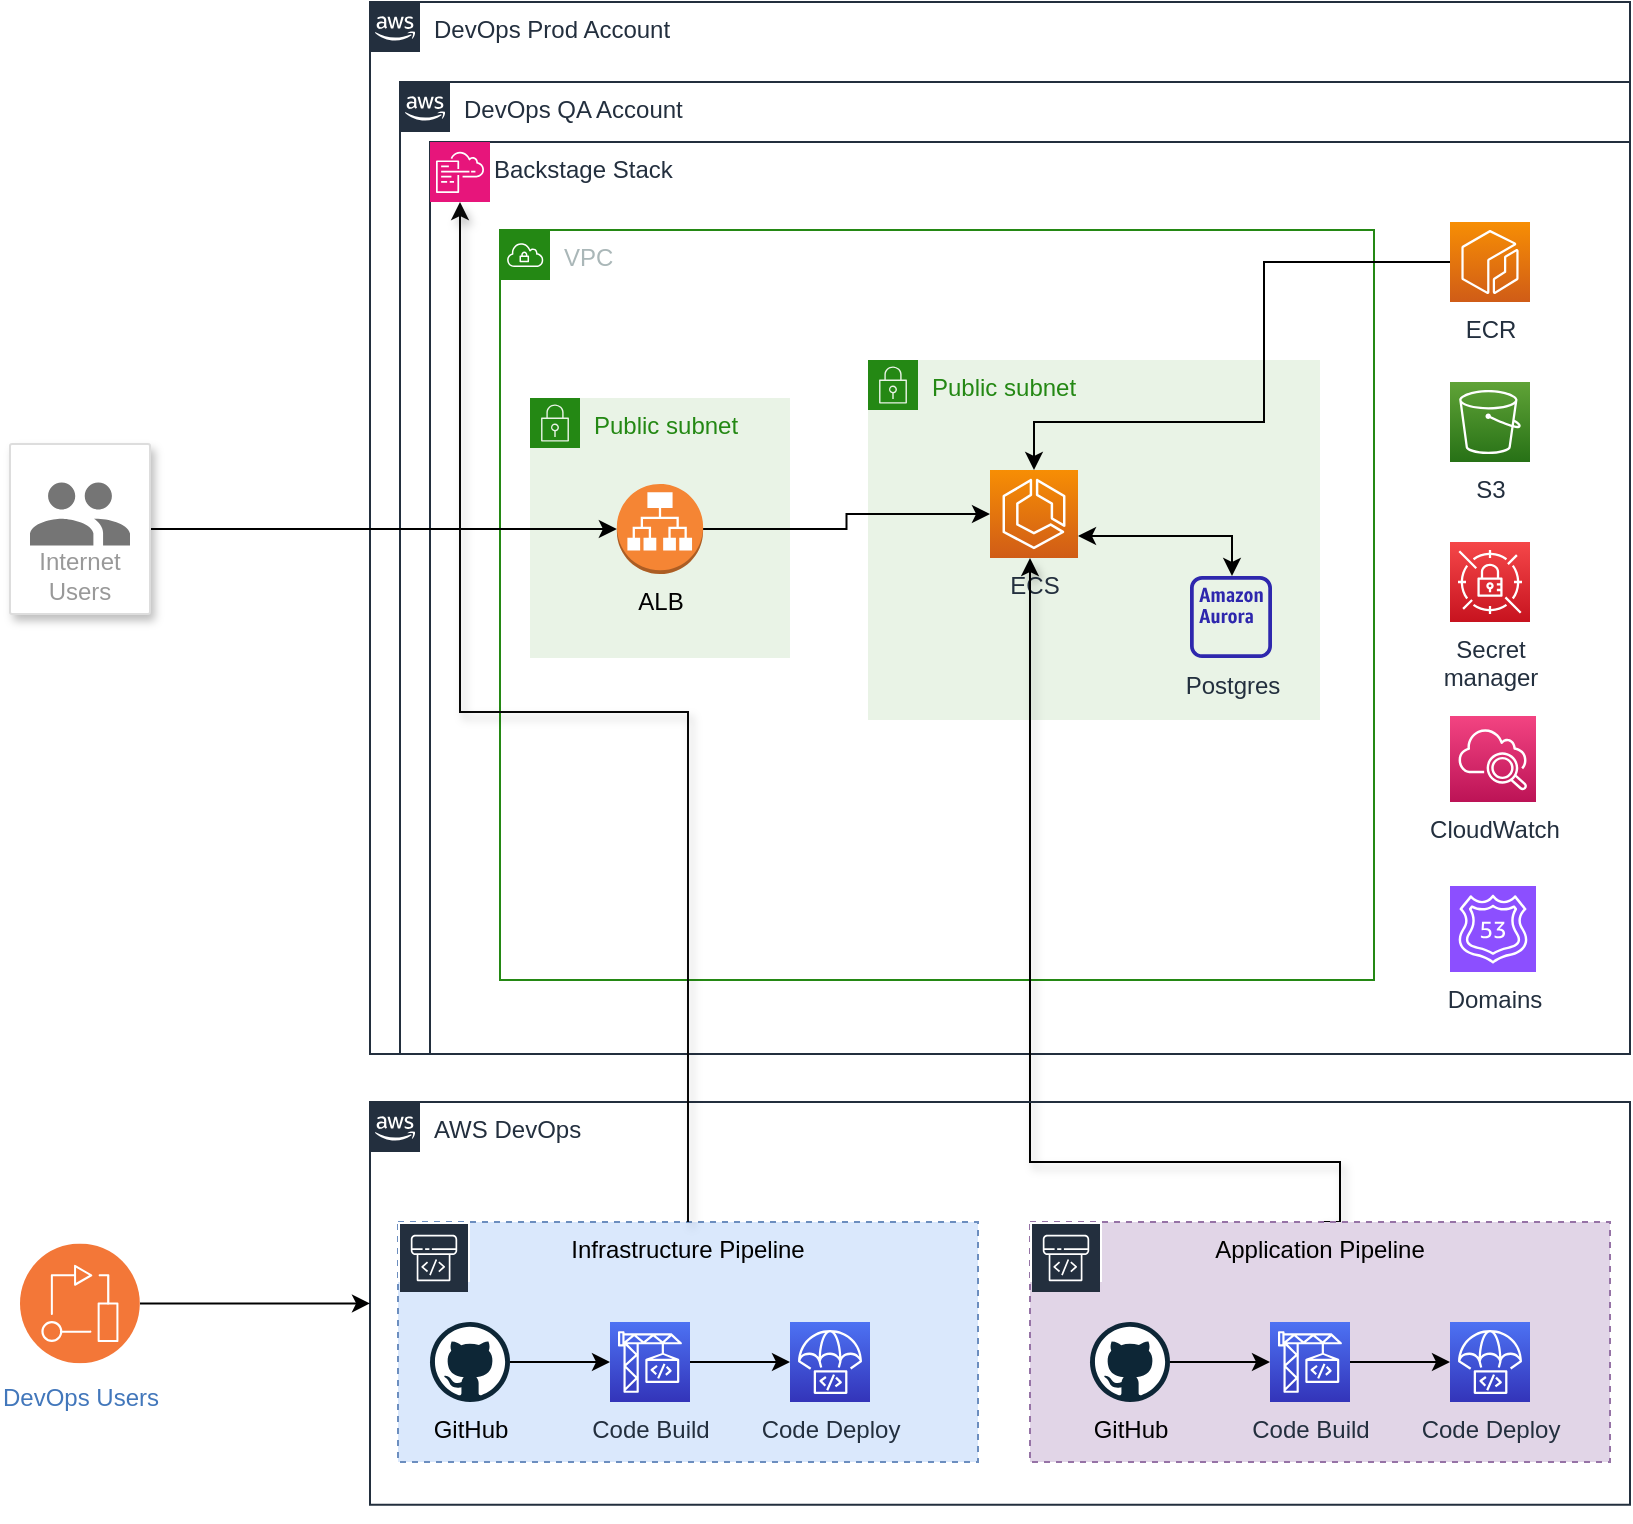 <mxfile version="22.1.2" type="device">
  <diagram id="LKoKGMHOPzpljXQyV007" name="Page-1">
    <mxGraphModel dx="1731" dy="686" grid="1" gridSize="10" guides="1" tooltips="1" connect="1" arrows="1" fold="1" page="1" pageScale="1" pageWidth="1169" pageHeight="827" math="0" shadow="0">
      <root>
        <mxCell id="0" />
        <mxCell id="1" parent="0" />
        <mxCell id="KK83weV3QhbgrxJbylBw-4" value="DevOps Prod Account" style="points=[[0,0],[0.25,0],[0.5,0],[0.75,0],[1,0],[1,0.25],[1,0.5],[1,0.75],[1,1],[0.75,1],[0.5,1],[0.25,1],[0,1],[0,0.75],[0,0.5],[0,0.25]];outlineConnect=0;gradientColor=none;html=1;whiteSpace=wrap;fontSize=12;fontStyle=0;container=1;pointerEvents=0;collapsible=0;recursiveResize=0;shape=mxgraph.aws4.group;grIcon=mxgraph.aws4.group_aws_cloud_alt;strokeColor=#232F3E;fillColor=none;verticalAlign=top;align=left;spacingLeft=30;fontColor=#232F3E;dashed=0;" parent="1" vertex="1">
          <mxGeometry x="270" y="90" width="630" height="526" as="geometry" />
        </mxCell>
        <mxCell id="KK83weV3QhbgrxJbylBw-6" value="DevOps QA Account" style="points=[[0,0],[0.25,0],[0.5,0],[0.75,0],[1,0],[1,0.25],[1,0.5],[1,0.75],[1,1],[0.75,1],[0.5,1],[0.25,1],[0,1],[0,0.75],[0,0.5],[0,0.25]];outlineConnect=0;gradientColor=none;html=1;whiteSpace=wrap;fontSize=12;fontStyle=0;container=1;pointerEvents=0;collapsible=0;recursiveResize=0;shape=mxgraph.aws4.group;grIcon=mxgraph.aws4.group_aws_cloud_alt;strokeColor=#232F3E;fillColor=none;verticalAlign=top;align=left;spacingLeft=30;fontColor=#232F3E;dashed=0;" parent="KK83weV3QhbgrxJbylBw-4" vertex="1">
          <mxGeometry x="15" y="40" width="615" height="486" as="geometry" />
        </mxCell>
        <mxCell id="KK83weV3QhbgrxJbylBw-8" value="Backstage Stack" style="points=[[0,0],[0.25,0],[0.5,0],[0.75,0],[1,0],[1,0.25],[1,0.5],[1,0.75],[1,1],[0.75,1],[0.5,1],[0.25,1],[0,1],[0,0.75],[0,0.5],[0,0.25]];outlineConnect=0;gradientColor=none;html=1;whiteSpace=wrap;fontSize=12;fontStyle=0;container=0;pointerEvents=0;collapsible=0;recursiveResize=0;shape=mxgraph.aws4.group;grIcon=mxgraph.aws4.group_aws_cloud_alt;strokeColor=#232F3E;fillColor=none;verticalAlign=top;align=left;spacingLeft=30;fontColor=#232F3E;dashed=0;" parent="KK83weV3QhbgrxJbylBw-6" vertex="1">
          <mxGeometry x="15" y="30" width="600" height="456" as="geometry" />
        </mxCell>
        <mxCell id="KK83weV3QhbgrxJbylBw-16" value="VPC" style="points=[[0,0],[0.25,0],[0.5,0],[0.75,0],[1,0],[1,0.25],[1,0.5],[1,0.75],[1,1],[0.75,1],[0.5,1],[0.25,1],[0,1],[0,0.75],[0,0.5],[0,0.25]];outlineConnect=0;gradientColor=none;html=1;whiteSpace=wrap;fontSize=12;fontStyle=0;container=1;pointerEvents=0;collapsible=0;recursiveResize=0;shape=mxgraph.aws4.group;grIcon=mxgraph.aws4.group_vpc;strokeColor=#248814;fillColor=none;verticalAlign=top;align=left;spacingLeft=30;fontColor=#AAB7B8;dashed=0;" parent="KK83weV3QhbgrxJbylBw-6" vertex="1">
          <mxGeometry x="50" y="74" width="437" height="375" as="geometry" />
        </mxCell>
        <mxCell id="XNq8hwLV-amDG53qHbzE-2" value="Public subnet" style="points=[[0,0],[0.25,0],[0.5,0],[0.75,0],[1,0],[1,0.25],[1,0.5],[1,0.75],[1,1],[0.75,1],[0.5,1],[0.25,1],[0,1],[0,0.75],[0,0.5],[0,0.25]];outlineConnect=0;gradientColor=none;html=1;whiteSpace=wrap;fontSize=12;fontStyle=0;container=1;pointerEvents=0;collapsible=0;recursiveResize=0;shape=mxgraph.aws4.group;grIcon=mxgraph.aws4.group_security_group;grStroke=0;strokeColor=#248814;fillColor=#E9F3E6;verticalAlign=top;align=left;spacingLeft=30;fontColor=#248814;dashed=0;" parent="KK83weV3QhbgrxJbylBw-16" vertex="1">
          <mxGeometry x="184" y="65" width="226" height="180" as="geometry" />
        </mxCell>
        <mxCell id="KK83weV3QhbgrxJbylBw-14" value="ECS" style="sketch=0;points=[[0,0,0],[0.25,0,0],[0.5,0,0],[0.75,0,0],[1,0,0],[0,1,0],[0.25,1,0],[0.5,1,0],[0.75,1,0],[1,1,0],[0,0.25,0],[0,0.5,0],[0,0.75,0],[1,0.25,0],[1,0.5,0],[1,0.75,0]];outlineConnect=0;fontColor=#232F3E;gradientColor=#F78E04;gradientDirection=north;fillColor=#D05C17;strokeColor=#ffffff;dashed=0;verticalLabelPosition=bottom;verticalAlign=top;align=center;html=1;fontSize=12;fontStyle=0;aspect=fixed;shape=mxgraph.aws4.resourceIcon;resIcon=mxgraph.aws4.ecs;" parent="XNq8hwLV-amDG53qHbzE-2" vertex="1">
          <mxGeometry x="61" y="55" width="44" height="44" as="geometry" />
        </mxCell>
        <mxCell id="KK83weV3QhbgrxJbylBw-15" value="Postgres" style="sketch=0;outlineConnect=0;fontColor=#232F3E;gradientColor=none;fillColor=#2E27AD;strokeColor=none;dashed=0;verticalLabelPosition=bottom;verticalAlign=top;align=center;html=1;fontSize=12;fontStyle=0;aspect=fixed;pointerEvents=1;shape=mxgraph.aws4.aurora_instance_alt;" parent="XNq8hwLV-amDG53qHbzE-2" vertex="1">
          <mxGeometry x="161" y="108" width="41" height="41" as="geometry" />
        </mxCell>
        <mxCell id="KK83weV3QhbgrxJbylBw-25" style="edgeStyle=orthogonalEdgeStyle;rounded=0;orthogonalLoop=1;jettySize=auto;html=1;exitX=1;exitY=0.75;exitDx=0;exitDy=0;exitPerimeter=0;startArrow=classic;startFill=1;" parent="XNq8hwLV-amDG53qHbzE-2" source="KK83weV3QhbgrxJbylBw-14" target="KK83weV3QhbgrxJbylBw-15" edge="1">
          <mxGeometry relative="1" as="geometry">
            <Array as="points">
              <mxPoint x="182" y="88" />
            </Array>
          </mxGeometry>
        </mxCell>
        <mxCell id="KK83weV3QhbgrxJbylBw-17" value="Public subnet" style="points=[[0,0],[0.25,0],[0.5,0],[0.75,0],[1,0],[1,0.25],[1,0.5],[1,0.75],[1,1],[0.75,1],[0.5,1],[0.25,1],[0,1],[0,0.75],[0,0.5],[0,0.25]];outlineConnect=0;gradientColor=none;html=1;whiteSpace=wrap;fontSize=12;fontStyle=0;container=1;pointerEvents=0;collapsible=0;recursiveResize=0;shape=mxgraph.aws4.group;grIcon=mxgraph.aws4.group_security_group;grStroke=0;strokeColor=#248814;fillColor=#E9F3E6;verticalAlign=top;align=left;spacingLeft=30;fontColor=#248814;dashed=0;" parent="KK83weV3QhbgrxJbylBw-16" vertex="1">
          <mxGeometry x="15" y="84" width="130" height="130" as="geometry" />
        </mxCell>
        <mxCell id="KK83weV3QhbgrxJbylBw-18" value="ALB" style="outlineConnect=0;dashed=0;verticalLabelPosition=bottom;verticalAlign=top;align=center;html=1;shape=mxgraph.aws3.application_load_balancer;fillColor=#F58534;gradientColor=none;" parent="KK83weV3QhbgrxJbylBw-17" vertex="1">
          <mxGeometry x="43.43" y="43" width="43.13" height="45" as="geometry" />
        </mxCell>
        <mxCell id="KK83weV3QhbgrxJbylBw-23" style="edgeStyle=orthogonalEdgeStyle;rounded=0;orthogonalLoop=1;jettySize=auto;html=1;" parent="KK83weV3QhbgrxJbylBw-16" source="KK83weV3QhbgrxJbylBw-18" target="KK83weV3QhbgrxJbylBw-14" edge="1">
          <mxGeometry relative="1" as="geometry">
            <mxPoint x="101.56" y="140.25" as="sourcePoint" />
            <mxPoint x="245" y="143.75" as="targetPoint" />
            <Array as="points" />
          </mxGeometry>
        </mxCell>
        <mxCell id="KK83weV3QhbgrxJbylBw-31" style="edgeStyle=orthogonalEdgeStyle;rounded=0;orthogonalLoop=1;jettySize=auto;html=1;exitX=0;exitY=0.5;exitDx=0;exitDy=0;exitPerimeter=0;startArrow=none;startFill=0;" parent="KK83weV3QhbgrxJbylBw-6" source="KK83weV3QhbgrxJbylBw-27" target="KK83weV3QhbgrxJbylBw-14" edge="1">
          <mxGeometry relative="1" as="geometry">
            <mxPoint x="315" y="190" as="targetPoint" />
            <Array as="points">
              <mxPoint x="432" y="90" />
              <mxPoint x="432" y="170" />
              <mxPoint x="317" y="170" />
            </Array>
          </mxGeometry>
        </mxCell>
        <mxCell id="KK83weV3QhbgrxJbylBw-27" value="ECR" style="sketch=0;points=[[0,0,0],[0.25,0,0],[0.5,0,0],[0.75,0,0],[1,0,0],[0,1,0],[0.25,1,0],[0.5,1,0],[0.75,1,0],[1,1,0],[0,0.25,0],[0,0.5,0],[0,0.75,0],[1,0.25,0],[1,0.5,0],[1,0.75,0]];outlineConnect=0;fontColor=#232F3E;gradientColor=#F78E04;gradientDirection=north;fillColor=#D05C17;strokeColor=#ffffff;dashed=0;verticalLabelPosition=bottom;verticalAlign=top;align=center;html=1;fontSize=12;fontStyle=0;aspect=fixed;shape=mxgraph.aws4.resourceIcon;resIcon=mxgraph.aws4.ecr;" parent="KK83weV3QhbgrxJbylBw-6" vertex="1">
          <mxGeometry x="525" y="70" width="40" height="40" as="geometry" />
        </mxCell>
        <mxCell id="KK83weV3QhbgrxJbylBw-28" value="S3" style="sketch=0;points=[[0,0,0],[0.25,0,0],[0.5,0,0],[0.75,0,0],[1,0,0],[0,1,0],[0.25,1,0],[0.5,1,0],[0.75,1,0],[1,1,0],[0,0.25,0],[0,0.5,0],[0,0.75,0],[1,0.25,0],[1,0.5,0],[1,0.75,0]];outlineConnect=0;fontColor=#232F3E;gradientColor=#60A337;gradientDirection=north;fillColor=#277116;strokeColor=#ffffff;dashed=0;verticalLabelPosition=bottom;verticalAlign=top;align=center;html=1;fontSize=12;fontStyle=0;aspect=fixed;shape=mxgraph.aws4.resourceIcon;resIcon=mxgraph.aws4.s3;" parent="KK83weV3QhbgrxJbylBw-6" vertex="1">
          <mxGeometry x="525" y="150" width="40" height="40" as="geometry" />
        </mxCell>
        <mxCell id="KK83weV3QhbgrxJbylBw-29" value="Secret &lt;br&gt;manager" style="sketch=0;points=[[0,0,0],[0.25,0,0],[0.5,0,0],[0.75,0,0],[1,0,0],[0,1,0],[0.25,1,0],[0.5,1,0],[0.75,1,0],[1,1,0],[0,0.25,0],[0,0.5,0],[0,0.75,0],[1,0.25,0],[1,0.5,0],[1,0.75,0]];outlineConnect=0;fontColor=#232F3E;gradientColor=#F54749;gradientDirection=north;fillColor=#C7131F;strokeColor=#ffffff;dashed=0;verticalLabelPosition=bottom;verticalAlign=top;align=center;html=1;fontSize=12;fontStyle=0;aspect=fixed;shape=mxgraph.aws4.resourceIcon;resIcon=mxgraph.aws4.secrets_manager;" parent="KK83weV3QhbgrxJbylBw-6" vertex="1">
          <mxGeometry x="525" y="230" width="40" height="40" as="geometry" />
        </mxCell>
        <mxCell id="KK83weV3QhbgrxJbylBw-30" value="CloudWatch" style="sketch=0;points=[[0,0,0],[0.25,0,0],[0.5,0,0],[0.75,0,0],[1,0,0],[0,1,0],[0.25,1,0],[0.5,1,0],[0.75,1,0],[1,1,0],[0,0.25,0],[0,0.5,0],[0,0.75,0],[1,0.25,0],[1,0.5,0],[1,0.75,0]];points=[[0,0,0],[0.25,0,0],[0.5,0,0],[0.75,0,0],[1,0,0],[0,1,0],[0.25,1,0],[0.5,1,0],[0.75,1,0],[1,1,0],[0,0.25,0],[0,0.5,0],[0,0.75,0],[1,0.25,0],[1,0.5,0],[1,0.75,0]];outlineConnect=0;fontColor=#232F3E;gradientColor=#F34482;gradientDirection=north;fillColor=#BC1356;strokeColor=#ffffff;dashed=0;verticalLabelPosition=bottom;verticalAlign=top;align=center;html=1;fontSize=12;fontStyle=0;aspect=fixed;shape=mxgraph.aws4.resourceIcon;resIcon=mxgraph.aws4.cloudwatch_2;" parent="KK83weV3QhbgrxJbylBw-6" vertex="1">
          <mxGeometry x="525" y="317" width="43" height="43" as="geometry" />
        </mxCell>
        <mxCell id="XNq8hwLV-amDG53qHbzE-5" value="Domains" style="sketch=0;points=[[0,0,0],[0.25,0,0],[0.5,0,0],[0.75,0,0],[1,0,0],[0,1,0],[0.25,1,0],[0.5,1,0],[0.75,1,0],[1,1,0],[0,0.25,0],[0,0.5,0],[0,0.75,0],[1,0.25,0],[1,0.5,0],[1,0.75,0]];outlineConnect=0;fontColor=#232F3E;fillColor=#8C4FFF;strokeColor=#ffffff;dashed=0;verticalLabelPosition=bottom;verticalAlign=top;align=center;html=1;fontSize=12;fontStyle=0;aspect=fixed;shape=mxgraph.aws4.resourceIcon;resIcon=mxgraph.aws4.route_53;" parent="KK83weV3QhbgrxJbylBw-6" vertex="1">
          <mxGeometry x="525" y="402" width="43" height="43" as="geometry" />
        </mxCell>
        <mxCell id="XNq8hwLV-amDG53qHbzE-13" value="" style="sketch=0;points=[[0,0,0],[0.25,0,0],[0.5,0,0],[0.75,0,0],[1,0,0],[0,1,0],[0.25,1,0],[0.5,1,0],[0.75,1,0],[1,1,0],[0,0.25,0],[0,0.5,0],[0,0.75,0],[1,0.25,0],[1,0.5,0],[1,0.75,0]];points=[[0,0,0],[0.25,0,0],[0.5,0,0],[0.75,0,0],[1,0,0],[0,1,0],[0.25,1,0],[0.5,1,0],[0.75,1,0],[1,1,0],[0,0.25,0],[0,0.5,0],[0,0.75,0],[1,0.25,0],[1,0.5,0],[1,0.75,0]];outlineConnect=0;fontColor=#232F3E;fillColor=#E7157B;strokeColor=#ffffff;dashed=0;verticalLabelPosition=bottom;verticalAlign=top;align=center;html=1;fontSize=12;fontStyle=0;aspect=fixed;shape=mxgraph.aws4.resourceIcon;resIcon=mxgraph.aws4.cloudformation;" parent="KK83weV3QhbgrxJbylBw-6" vertex="1">
          <mxGeometry x="15" y="30" width="30" height="30" as="geometry" />
        </mxCell>
        <mxCell id="KK83weV3QhbgrxJbylBw-37" style="edgeStyle=orthogonalEdgeStyle;rounded=0;orthogonalLoop=1;jettySize=auto;html=1;startArrow=none;startFill=0;exitX=1;exitY=0.5;exitDx=0;exitDy=0;" parent="1" source="XNq8hwLV-amDG53qHbzE-6" target="KK83weV3QhbgrxJbylBw-18" edge="1">
          <mxGeometry relative="1" as="geometry" />
        </mxCell>
        <mxCell id="KK83weV3QhbgrxJbylBw-94" style="edgeStyle=orthogonalEdgeStyle;rounded=0;orthogonalLoop=1;jettySize=auto;html=1;exitX=0.5;exitY=0;exitDx=0;exitDy=0;startArrow=none;startFill=0;strokeColor=#000000;strokeWidth=1;shadow=1;" parent="1" source="XNq8hwLV-amDG53qHbzE-17" target="KK83weV3QhbgrxJbylBw-14" edge="1">
          <mxGeometry relative="1" as="geometry">
            <Array as="points">
              <mxPoint x="755" y="670" />
              <mxPoint x="600" y="670" />
            </Array>
            <mxPoint x="639.5" y="763" as="sourcePoint" />
            <mxPoint x="600" y="370" as="targetPoint" />
          </mxGeometry>
        </mxCell>
        <mxCell id="XNq8hwLV-amDG53qHbzE-6" value="Internet Users" style="strokeColor=#dddddd;shadow=1;strokeWidth=1;rounded=1;absoluteArcSize=1;arcSize=2;labelPosition=center;verticalLabelPosition=middle;align=center;verticalAlign=bottom;spacingLeft=0;fontColor=#999999;fontSize=12;whiteSpace=wrap;spacingBottom=2;html=1;" parent="1" vertex="1">
          <mxGeometry x="90" y="311" width="70" height="85" as="geometry" />
        </mxCell>
        <mxCell id="XNq8hwLV-amDG53qHbzE-7" value="" style="sketch=0;dashed=0;connectable=0;html=1;fillColor=#757575;strokeColor=none;shape=mxgraph.gcp2.users;part=1;" parent="XNq8hwLV-amDG53qHbzE-6" vertex="1">
          <mxGeometry x="0.5" width="50" height="31.5" relative="1" as="geometry">
            <mxPoint x="-25" y="19.25" as="offset" />
          </mxGeometry>
        </mxCell>
        <mxCell id="XNq8hwLV-amDG53qHbzE-15" value="AWS DevOps" style="points=[[0,0],[0.25,0],[0.5,0],[0.75,0],[1,0],[1,0.25],[1,0.5],[1,0.75],[1,1],[0.75,1],[0.5,1],[0.25,1],[0,1],[0,0.75],[0,0.5],[0,0.25]];outlineConnect=0;gradientColor=none;html=1;whiteSpace=wrap;fontSize=12;fontStyle=0;container=1;pointerEvents=0;collapsible=0;recursiveResize=0;shape=mxgraph.aws4.group;grIcon=mxgraph.aws4.group_aws_cloud_alt;strokeColor=#232F3E;fillColor=none;verticalAlign=top;align=left;spacingLeft=30;fontColor=#232F3E;dashed=0;" parent="1" vertex="1">
          <mxGeometry x="270" y="640" width="630" height="201.4" as="geometry" />
        </mxCell>
        <mxCell id="XNq8hwLV-amDG53qHbzE-16" value="Infrastructure Pipeline" style="fillColor=#dae8fc;strokeColor=#6c8ebf;dashed=1;verticalAlign=top;fontStyle=0;whiteSpace=wrap;html=1;" parent="XNq8hwLV-amDG53qHbzE-15" vertex="1">
          <mxGeometry x="14" y="60" width="290" height="120" as="geometry" />
        </mxCell>
        <mxCell id="XNq8hwLV-amDG53qHbzE-17" value="Application Pipeline" style="fillColor=#e1d5e7;strokeColor=#9673a6;dashed=1;verticalAlign=top;fontStyle=0;whiteSpace=wrap;html=1;" parent="XNq8hwLV-amDG53qHbzE-15" vertex="1">
          <mxGeometry x="330" y="60" width="290" height="120" as="geometry" />
        </mxCell>
        <mxCell id="XNq8hwLV-amDG53qHbzE-30" value="" style="sketch=0;outlineConnect=0;fontColor=#232F3E;gradientColor=none;strokeColor=#ffffff;fillColor=#232F3E;dashed=0;verticalLabelPosition=middle;verticalAlign=bottom;align=center;html=1;whiteSpace=wrap;fontSize=10;fontStyle=1;spacing=3;shape=mxgraph.aws4.productIcon;prIcon=mxgraph.aws4.codepipeline;" parent="XNq8hwLV-amDG53qHbzE-15" vertex="1">
          <mxGeometry x="14" y="60" width="36" height="30" as="geometry" />
        </mxCell>
        <mxCell id="XNq8hwLV-amDG53qHbzE-32" value="" style="sketch=0;outlineConnect=0;fontColor=#232F3E;gradientColor=none;strokeColor=#ffffff;fillColor=#232F3E;dashed=0;verticalLabelPosition=middle;verticalAlign=bottom;align=center;html=1;whiteSpace=wrap;fontSize=10;fontStyle=1;spacing=3;shape=mxgraph.aws4.productIcon;prIcon=mxgraph.aws4.codepipeline;" parent="XNq8hwLV-amDG53qHbzE-15" vertex="1">
          <mxGeometry x="330" y="60" width="36" height="30" as="geometry" />
        </mxCell>
        <mxCell id="nvxWpU7Ak5jCbN-eCji1-2" style="edgeStyle=orthogonalEdgeStyle;rounded=0;orthogonalLoop=1;jettySize=auto;html=1;" edge="1" parent="XNq8hwLV-amDG53qHbzE-15" source="XNq8hwLV-amDG53qHbzE-51" target="nvxWpU7Ak5jCbN-eCji1-1">
          <mxGeometry relative="1" as="geometry" />
        </mxCell>
        <mxCell id="XNq8hwLV-amDG53qHbzE-51" value="Code Build" style="sketch=0;points=[[0,0,0],[0.25,0,0],[0.5,0,0],[0.75,0,0],[1,0,0],[0,1,0],[0.25,1,0],[0.5,1,0],[0.75,1,0],[1,1,0],[0,0.25,0],[0,0.5,0],[0,0.75,0],[1,0.25,0],[1,0.5,0],[1,0.75,0]];outlineConnect=0;fontColor=#232F3E;gradientColor=#4D72F3;gradientDirection=north;fillColor=#3334B9;strokeColor=#ffffff;dashed=0;verticalLabelPosition=bottom;verticalAlign=top;align=center;html=1;fontSize=12;fontStyle=0;aspect=fixed;shape=mxgraph.aws4.resourceIcon;resIcon=mxgraph.aws4.codebuild;" parent="XNq8hwLV-amDG53qHbzE-15" vertex="1">
          <mxGeometry x="120" y="110" width="40" height="40" as="geometry" />
        </mxCell>
        <mxCell id="XNq8hwLV-amDG53qHbzE-58" style="edgeStyle=orthogonalEdgeStyle;rounded=0;orthogonalLoop=1;jettySize=auto;html=1;" parent="XNq8hwLV-amDG53qHbzE-15" source="XNq8hwLV-amDG53qHbzE-56" target="XNq8hwLV-amDG53qHbzE-51" edge="1">
          <mxGeometry relative="1" as="geometry" />
        </mxCell>
        <mxCell id="XNq8hwLV-amDG53qHbzE-56" value="GitHub" style="dashed=0;outlineConnect=0;html=1;align=center;labelPosition=center;verticalLabelPosition=bottom;verticalAlign=top;shape=mxgraph.weblogos.github" parent="XNq8hwLV-amDG53qHbzE-15" vertex="1">
          <mxGeometry x="30" y="110" width="40" height="40" as="geometry" />
        </mxCell>
        <mxCell id="XNq8hwLV-amDG53qHbzE-59" style="edgeStyle=orthogonalEdgeStyle;rounded=0;orthogonalLoop=1;jettySize=auto;html=1;" parent="XNq8hwLV-amDG53qHbzE-15" target="XNq8hwLV-amDG53qHbzE-53" edge="1">
          <mxGeometry relative="1" as="geometry">
            <mxPoint x="430" y="130" as="sourcePoint" />
          </mxGeometry>
        </mxCell>
        <mxCell id="nvxWpU7Ak5jCbN-eCji1-1" value="Code Deploy" style="sketch=0;points=[[0,0,0],[0.25,0,0],[0.5,0,0],[0.75,0,0],[1,0,0],[0,1,0],[0.25,1,0],[0.5,1,0],[0.75,1,0],[1,1,0],[0,0.25,0],[0,0.5,0],[0,0.75,0],[1,0.25,0],[1,0.5,0],[1,0.75,0]];outlineConnect=0;fontColor=#232F3E;gradientColor=#4D72F3;gradientDirection=north;fillColor=#3334B9;strokeColor=#ffffff;dashed=0;verticalLabelPosition=bottom;verticalAlign=top;align=center;html=1;fontSize=12;fontStyle=0;aspect=fixed;shape=mxgraph.aws4.resourceIcon;resIcon=mxgraph.aws4.codedeploy;" vertex="1" parent="XNq8hwLV-amDG53qHbzE-15">
          <mxGeometry x="210" y="110" width="40" height="40" as="geometry" />
        </mxCell>
        <mxCell id="nvxWpU7Ak5jCbN-eCji1-7" style="edgeStyle=orthogonalEdgeStyle;rounded=0;orthogonalLoop=1;jettySize=auto;html=1;" edge="1" parent="XNq8hwLV-amDG53qHbzE-15" source="nvxWpU7Ak5jCbN-eCji1-3" target="nvxWpU7Ak5jCbN-eCji1-5">
          <mxGeometry relative="1" as="geometry" />
        </mxCell>
        <mxCell id="nvxWpU7Ak5jCbN-eCji1-3" value="Code Build" style="sketch=0;points=[[0,0,0],[0.25,0,0],[0.5,0,0],[0.75,0,0],[1,0,0],[0,1,0],[0.25,1,0],[0.5,1,0],[0.75,1,0],[1,1,0],[0,0.25,0],[0,0.5,0],[0,0.75,0],[1,0.25,0],[1,0.5,0],[1,0.75,0]];outlineConnect=0;fontColor=#232F3E;gradientColor=#4D72F3;gradientDirection=north;fillColor=#3334B9;strokeColor=#ffffff;dashed=0;verticalLabelPosition=bottom;verticalAlign=top;align=center;html=1;fontSize=12;fontStyle=0;aspect=fixed;shape=mxgraph.aws4.resourceIcon;resIcon=mxgraph.aws4.codebuild;" vertex="1" parent="XNq8hwLV-amDG53qHbzE-15">
          <mxGeometry x="450" y="110" width="40" height="40" as="geometry" />
        </mxCell>
        <mxCell id="nvxWpU7Ak5jCbN-eCji1-6" style="edgeStyle=orthogonalEdgeStyle;rounded=0;orthogonalLoop=1;jettySize=auto;html=1;" edge="1" parent="XNq8hwLV-amDG53qHbzE-15" source="nvxWpU7Ak5jCbN-eCji1-4" target="nvxWpU7Ak5jCbN-eCji1-3">
          <mxGeometry relative="1" as="geometry" />
        </mxCell>
        <mxCell id="nvxWpU7Ak5jCbN-eCji1-4" value="GitHub" style="dashed=0;outlineConnect=0;html=1;align=center;labelPosition=center;verticalLabelPosition=bottom;verticalAlign=top;shape=mxgraph.weblogos.github" vertex="1" parent="XNq8hwLV-amDG53qHbzE-15">
          <mxGeometry x="360" y="110" width="40" height="40" as="geometry" />
        </mxCell>
        <mxCell id="nvxWpU7Ak5jCbN-eCji1-5" value="Code Deploy" style="sketch=0;points=[[0,0,0],[0.25,0,0],[0.5,0,0],[0.75,0,0],[1,0,0],[0,1,0],[0.25,1,0],[0.5,1,0],[0.75,1,0],[1,1,0],[0,0.25,0],[0,0.5,0],[0,0.75,0],[1,0.25,0],[1,0.5,0],[1,0.75,0]];outlineConnect=0;fontColor=#232F3E;gradientColor=#4D72F3;gradientDirection=north;fillColor=#3334B9;strokeColor=#ffffff;dashed=0;verticalLabelPosition=bottom;verticalAlign=top;align=center;html=1;fontSize=12;fontStyle=0;aspect=fixed;shape=mxgraph.aws4.resourceIcon;resIcon=mxgraph.aws4.codedeploy;" vertex="1" parent="XNq8hwLV-amDG53qHbzE-15">
          <mxGeometry x="540" y="110" width="40" height="40" as="geometry" />
        </mxCell>
        <mxCell id="XNq8hwLV-amDG53qHbzE-22" style="edgeStyle=orthogonalEdgeStyle;rounded=0;orthogonalLoop=1;jettySize=auto;html=1;strokeColor=#080808;strokeWidth=1;shadow=1;" parent="1" source="XNq8hwLV-amDG53qHbzE-16" target="XNq8hwLV-amDG53qHbzE-13" edge="1">
          <mxGeometry relative="1" as="geometry" />
        </mxCell>
        <mxCell id="XNq8hwLV-amDG53qHbzE-23" style="edgeStyle=orthogonalEdgeStyle;rounded=0;orthogonalLoop=1;jettySize=auto;html=1;exitX=0.5;exitY=1;exitDx=0;exitDy=0;" parent="1" source="XNq8hwLV-amDG53qHbzE-15" target="XNq8hwLV-amDG53qHbzE-15" edge="1">
          <mxGeometry relative="1" as="geometry" />
        </mxCell>
        <mxCell id="XNq8hwLV-amDG53qHbzE-62" style="edgeStyle=orthogonalEdgeStyle;rounded=0;orthogonalLoop=1;jettySize=auto;html=1;" parent="1" source="XNq8hwLV-amDG53qHbzE-61" target="XNq8hwLV-amDG53qHbzE-15" edge="1">
          <mxGeometry relative="1" as="geometry" />
        </mxCell>
        <mxCell id="XNq8hwLV-amDG53qHbzE-61" value="DevOps Users" style="image;aspect=fixed;perimeter=ellipsePerimeter;html=1;align=center;shadow=0;dashed=0;fontColor=#4277BB;labelBackgroundColor=default;fontSize=12;spacingTop=3;image=img/lib/ibm/devops/devops.svg;" parent="1" vertex="1">
          <mxGeometry x="95" y="710.7" width="60" height="60" as="geometry" />
        </mxCell>
      </root>
    </mxGraphModel>
  </diagram>
</mxfile>
